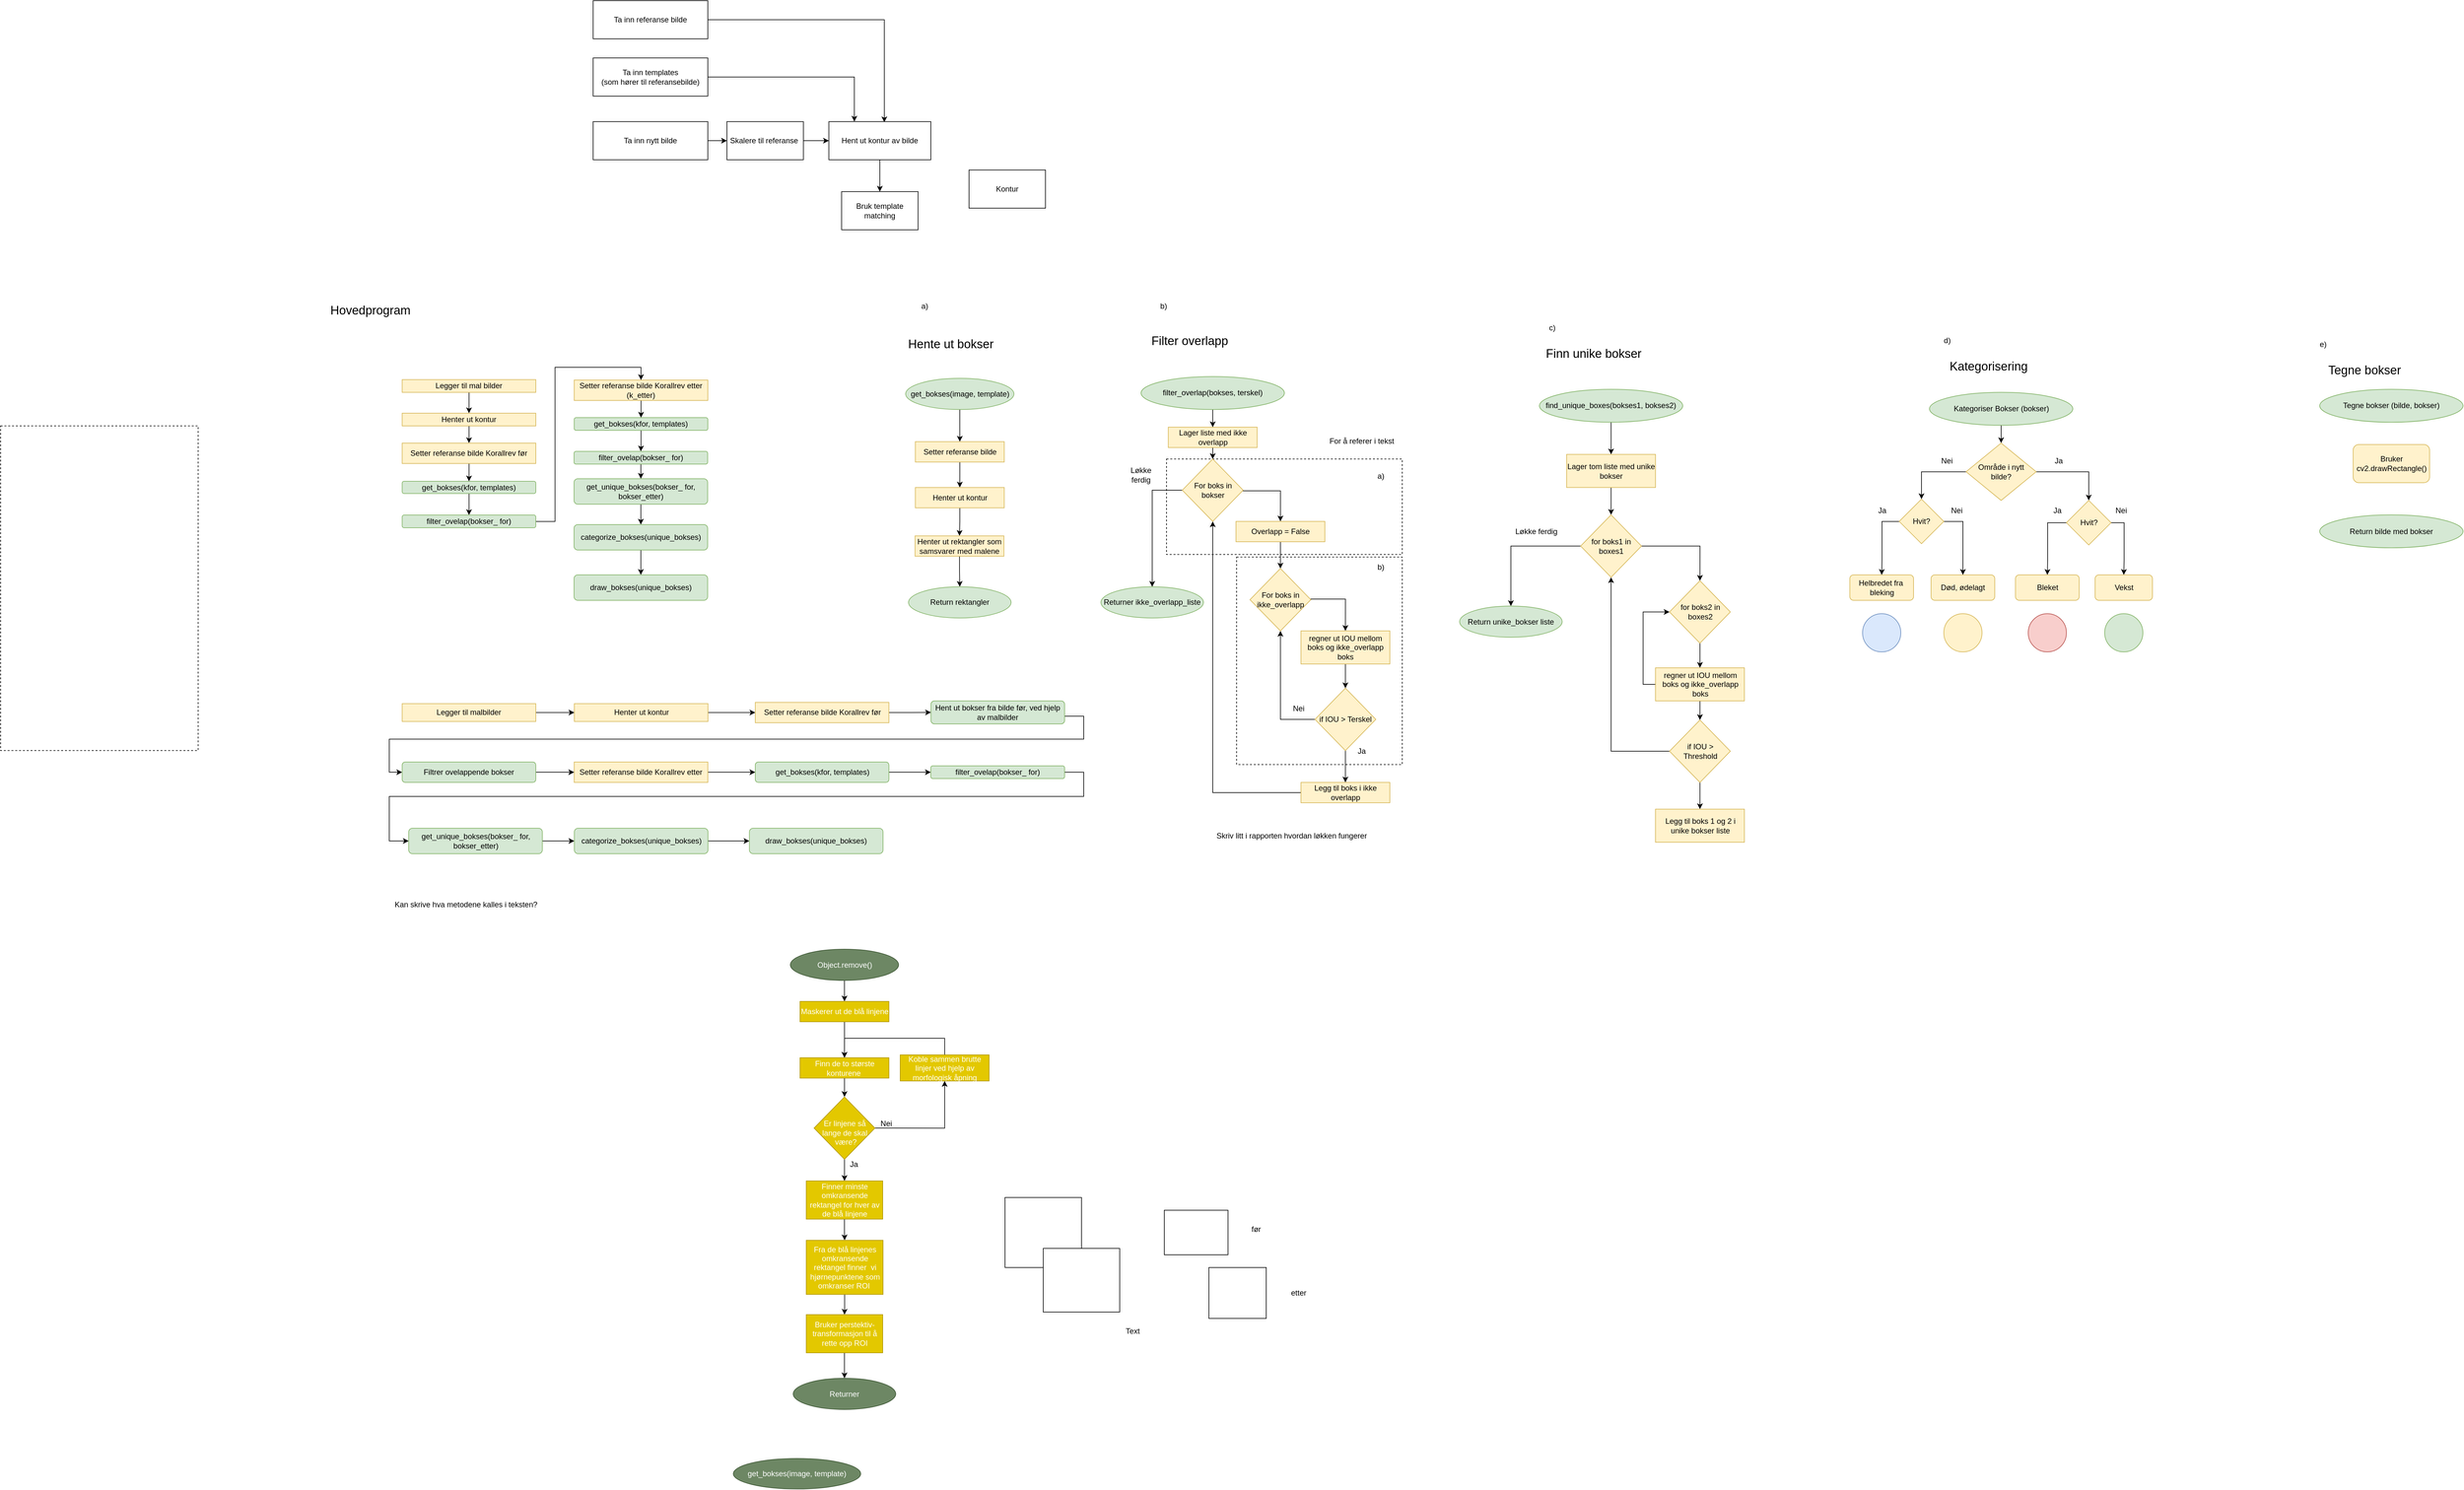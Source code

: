 <mxfile version="14.4.9" type="github">
  <diagram id="ZGgq6k-ltOVmovlfIZoH" name="Page-1">
    <mxGraphModel dx="2839" dy="635" grid="1" gridSize="10" guides="1" tooltips="1" connect="1" arrows="1" fold="1" page="1" pageScale="1" pageWidth="827" pageHeight="1169" math="0" shadow="0">
      <root>
        <mxCell id="0" />
        <mxCell id="1" parent="0" />
        <mxCell id="r_N18aDr957ke0yvaHsw-37" value="" style="rounded=0;whiteSpace=wrap;html=1;dashed=1;fillColor=none;" parent="1" vertex="1">
          <mxGeometry x="1040" y="934" width="260" height="326" as="geometry" />
        </mxCell>
        <mxCell id="r_N18aDr957ke0yvaHsw-36" value="" style="rounded=0;whiteSpace=wrap;html=1;dashed=1;fillColor=none;" parent="1" vertex="1">
          <mxGeometry x="930" y="780" width="370" height="150" as="geometry" />
        </mxCell>
        <mxCell id="p8cAAoTmblI4a2AUB24l-36" value="" style="rounded=0;whiteSpace=wrap;html=1;dashed=1;fillColor=none;editable=1;" parent="1" vertex="1">
          <mxGeometry x="-900" y="728" width="310" height="510" as="geometry" />
        </mxCell>
        <mxCell id="SkGkPnIFWxc_dyA8LWUv-10" value="" style="edgeStyle=orthogonalEdgeStyle;rounded=0;orthogonalLoop=1;jettySize=auto;html=1;" parent="1" source="SkGkPnIFWxc_dyA8LWUv-1" target="SkGkPnIFWxc_dyA8LWUv-9" edge="1">
          <mxGeometry relative="1" as="geometry" />
        </mxCell>
        <mxCell id="SkGkPnIFWxc_dyA8LWUv-1" value="Ta inn nytt bilde" style="rounded=0;whiteSpace=wrap;html=1;" parent="1" vertex="1">
          <mxGeometry x="30" y="250" width="180" height="60" as="geometry" />
        </mxCell>
        <mxCell id="SkGkPnIFWxc_dyA8LWUv-13" style="edgeStyle=orthogonalEdgeStyle;rounded=0;orthogonalLoop=1;jettySize=auto;html=1;entryX=0.544;entryY=0.017;entryDx=0;entryDy=0;entryPerimeter=0;" parent="1" source="SkGkPnIFWxc_dyA8LWUv-2" target="SkGkPnIFWxc_dyA8LWUv-4" edge="1">
          <mxGeometry relative="1" as="geometry" />
        </mxCell>
        <mxCell id="SkGkPnIFWxc_dyA8LWUv-2" value="Ta inn referanse bilde&lt;br&gt;" style="rounded=0;whiteSpace=wrap;html=1;" parent="1" vertex="1">
          <mxGeometry x="30" y="60" width="180" height="60" as="geometry" />
        </mxCell>
        <mxCell id="SkGkPnIFWxc_dyA8LWUv-12" style="edgeStyle=orthogonalEdgeStyle;rounded=0;orthogonalLoop=1;jettySize=auto;html=1;entryX=0.25;entryY=0;entryDx=0;entryDy=0;" parent="1" source="SkGkPnIFWxc_dyA8LWUv-3" target="SkGkPnIFWxc_dyA8LWUv-4" edge="1">
          <mxGeometry relative="1" as="geometry" />
        </mxCell>
        <mxCell id="SkGkPnIFWxc_dyA8LWUv-3" value="Ta inn templates &lt;br&gt;(som hører til referansebilde)" style="rounded=0;whiteSpace=wrap;html=1;" parent="1" vertex="1">
          <mxGeometry x="30" y="150" width="180" height="60" as="geometry" />
        </mxCell>
        <mxCell id="SkGkPnIFWxc_dyA8LWUv-16" style="edgeStyle=orthogonalEdgeStyle;rounded=0;orthogonalLoop=1;jettySize=auto;html=1;entryX=0.5;entryY=0;entryDx=0;entryDy=0;" parent="1" source="SkGkPnIFWxc_dyA8LWUv-4" target="SkGkPnIFWxc_dyA8LWUv-15" edge="1">
          <mxGeometry relative="1" as="geometry" />
        </mxCell>
        <mxCell id="SkGkPnIFWxc_dyA8LWUv-4" value="Hent ut kontur av bilde" style="whiteSpace=wrap;html=1;" parent="1" vertex="1">
          <mxGeometry x="400" y="250" width="160" height="60" as="geometry" />
        </mxCell>
        <mxCell id="SkGkPnIFWxc_dyA8LWUv-11" style="edgeStyle=orthogonalEdgeStyle;rounded=0;orthogonalLoop=1;jettySize=auto;html=1;entryX=0;entryY=0.5;entryDx=0;entryDy=0;" parent="1" source="SkGkPnIFWxc_dyA8LWUv-9" target="SkGkPnIFWxc_dyA8LWUv-4" edge="1">
          <mxGeometry relative="1" as="geometry" />
        </mxCell>
        <mxCell id="SkGkPnIFWxc_dyA8LWUv-9" value="Skalere til referanse&amp;nbsp;" style="whiteSpace=wrap;html=1;" parent="1" vertex="1">
          <mxGeometry x="240" y="250" width="120" height="60" as="geometry" />
        </mxCell>
        <mxCell id="SkGkPnIFWxc_dyA8LWUv-15" value="Bruk template matching" style="whiteSpace=wrap;html=1;" parent="1" vertex="1">
          <mxGeometry x="420" y="360" width="120" height="60" as="geometry" />
        </mxCell>
        <mxCell id="SkGkPnIFWxc_dyA8LWUv-17" value="Kontur" style="whiteSpace=wrap;html=1;" parent="1" vertex="1">
          <mxGeometry x="620" y="326" width="120" height="60" as="geometry" />
        </mxCell>
        <mxCell id="p8cAAoTmblI4a2AUB24l-1" style="edgeStyle=orthogonalEdgeStyle;rounded=0;orthogonalLoop=1;jettySize=auto;html=1;entryX=0.5;entryY=0;entryDx=0;entryDy=0;" parent="1" source="p8cAAoTmblI4a2AUB24l-2" target="p8cAAoTmblI4a2AUB24l-4" edge="1">
          <mxGeometry relative="1" as="geometry" />
        </mxCell>
        <mxCell id="p8cAAoTmblI4a2AUB24l-2" value="Object.remove()" style="ellipse;whiteSpace=wrap;html=1;fillColor=#6d8764;strokeColor=#3A5431;fontColor=#ffffff;" parent="1" vertex="1">
          <mxGeometry x="339.5" y="1550" width="170" height="49" as="geometry" />
        </mxCell>
        <mxCell id="p8cAAoTmblI4a2AUB24l-3" style="edgeStyle=orthogonalEdgeStyle;rounded=0;orthogonalLoop=1;jettySize=auto;html=1;entryX=0.5;entryY=0;entryDx=0;entryDy=0;" parent="1" source="p8cAAoTmblI4a2AUB24l-4" target="p8cAAoTmblI4a2AUB24l-9" edge="1">
          <mxGeometry relative="1" as="geometry" />
        </mxCell>
        <mxCell id="p8cAAoTmblI4a2AUB24l-4" value="Maskerer ut de blå linjene" style="rounded=0;whiteSpace=wrap;html=1;fillColor=#e3c800;strokeColor=#B09500;fontColor=#ffffff;" parent="1" vertex="1">
          <mxGeometry x="354.75" y="1632" width="139.5" height="32" as="geometry" />
        </mxCell>
        <mxCell id="p8cAAoTmblI4a2AUB24l-5" style="edgeStyle=orthogonalEdgeStyle;rounded=0;orthogonalLoop=1;jettySize=auto;html=1;exitX=1;exitY=0.5;exitDx=0;exitDy=0;" parent="1" source="p8cAAoTmblI4a2AUB24l-7" target="p8cAAoTmblI4a2AUB24l-11" edge="1">
          <mxGeometry relative="1" as="geometry" />
        </mxCell>
        <mxCell id="p8cAAoTmblI4a2AUB24l-6" value="" style="edgeStyle=orthogonalEdgeStyle;rounded=0;orthogonalLoop=1;jettySize=auto;html=1;" parent="1" source="p8cAAoTmblI4a2AUB24l-7" target="p8cAAoTmblI4a2AUB24l-15" edge="1">
          <mxGeometry relative="1" as="geometry" />
        </mxCell>
        <mxCell id="p8cAAoTmblI4a2AUB24l-7" value="&lt;br&gt;Er linjene så&lt;br&gt;lange de skal&lt;br&gt;&amp;nbsp;være?" style="rhombus;whiteSpace=wrap;html=1;rounded=0;fontColor=#ffffff;strokeColor=#B09500;fillColor=#e3c800;align=center;" parent="1" vertex="1">
          <mxGeometry x="376.75" y="1782.05" width="95.5" height="98" as="geometry" />
        </mxCell>
        <mxCell id="p8cAAoTmblI4a2AUB24l-8" style="edgeStyle=orthogonalEdgeStyle;rounded=0;orthogonalLoop=1;jettySize=auto;html=1;entryX=0.5;entryY=0;entryDx=0;entryDy=0;" parent="1" source="p8cAAoTmblI4a2AUB24l-9" target="p8cAAoTmblI4a2AUB24l-7" edge="1">
          <mxGeometry relative="1" as="geometry" />
        </mxCell>
        <mxCell id="p8cAAoTmblI4a2AUB24l-9" value="Finn de to største konturene&amp;nbsp;" style="rounded=0;whiteSpace=wrap;html=1;fillColor=#e3c800;strokeColor=#B09500;fontColor=#ffffff;" parent="1" vertex="1">
          <mxGeometry x="354.75" y="1720.5" width="139.5" height="32" as="geometry" />
        </mxCell>
        <mxCell id="p8cAAoTmblI4a2AUB24l-10" style="edgeStyle=orthogonalEdgeStyle;rounded=0;orthogonalLoop=1;jettySize=auto;html=1;entryX=0.5;entryY=0;entryDx=0;entryDy=0;" parent="1" source="p8cAAoTmblI4a2AUB24l-11" target="p8cAAoTmblI4a2AUB24l-9" edge="1">
          <mxGeometry relative="1" as="geometry">
            <mxPoint x="627.75" y="1658.632" as="targetPoint" />
            <Array as="points">
              <mxPoint x="582" y="1690" />
              <mxPoint x="425" y="1690" />
            </Array>
          </mxGeometry>
        </mxCell>
        <mxCell id="p8cAAoTmblI4a2AUB24l-11" value="Koble sammen brutte linjer ved hjelp av morfologisk åpning" style="rounded=0;whiteSpace=wrap;html=1;fillColor=#e3c800;strokeColor=#B09500;fontColor=#ffffff;" parent="1" vertex="1">
          <mxGeometry x="512" y="1716" width="139.5" height="41" as="geometry" />
        </mxCell>
        <mxCell id="p8cAAoTmblI4a2AUB24l-12" value="&amp;nbsp;Nei" style="text;html=1;align=center;verticalAlign=middle;resizable=0;points=[];autosize=1;" parent="1" vertex="1">
          <mxGeometry x="472.25" y="1815" width="31" height="18" as="geometry" />
        </mxCell>
        <mxCell id="p8cAAoTmblI4a2AUB24l-13" value="Ja" style="text;html=1;align=center;verticalAlign=middle;resizable=0;points=[];autosize=1;" parent="1" vertex="1">
          <mxGeometry x="427" y="1879.25" width="23" height="18" as="geometry" />
        </mxCell>
        <mxCell id="p8cAAoTmblI4a2AUB24l-14" value="" style="edgeStyle=orthogonalEdgeStyle;rounded=0;orthogonalLoop=1;jettySize=auto;html=1;" parent="1" source="p8cAAoTmblI4a2AUB24l-15" target="p8cAAoTmblI4a2AUB24l-17" edge="1">
          <mxGeometry relative="1" as="geometry" />
        </mxCell>
        <mxCell id="p8cAAoTmblI4a2AUB24l-15" value="Finner minste omkransende rektangel for hver av de blå linjene" style="whiteSpace=wrap;html=1;rounded=0;fontColor=#ffffff;strokeColor=#B09500;fillColor=#e3c800;" parent="1" vertex="1">
          <mxGeometry x="364.5" y="1914" width="120" height="60" as="geometry" />
        </mxCell>
        <mxCell id="p8cAAoTmblI4a2AUB24l-16" value="" style="edgeStyle=orthogonalEdgeStyle;rounded=0;orthogonalLoop=1;jettySize=auto;html=1;" parent="1" source="p8cAAoTmblI4a2AUB24l-17" target="p8cAAoTmblI4a2AUB24l-19" edge="1">
          <mxGeometry relative="1" as="geometry" />
        </mxCell>
        <mxCell id="p8cAAoTmblI4a2AUB24l-17" value="Fra de blå linjenes omkransende rektangel finner&amp;nbsp; vi hjørnepunktene som omkranser ROI&amp;nbsp;" style="whiteSpace=wrap;html=1;rounded=0;fontColor=#ffffff;strokeColor=#B09500;fillColor=#e3c800;" parent="1" vertex="1">
          <mxGeometry x="364.5" y="2007.25" width="120.5" height="85" as="geometry" />
        </mxCell>
        <mxCell id="p8cAAoTmblI4a2AUB24l-18" style="edgeStyle=orthogonalEdgeStyle;rounded=0;orthogonalLoop=1;jettySize=auto;html=1;entryX=0.5;entryY=0;entryDx=0;entryDy=0;" parent="1" source="p8cAAoTmblI4a2AUB24l-19" target="p8cAAoTmblI4a2AUB24l-20" edge="1">
          <mxGeometry relative="1" as="geometry" />
        </mxCell>
        <mxCell id="p8cAAoTmblI4a2AUB24l-19" value="Bruker perstektiv-&lt;br&gt;transformasjon til å rette opp ROI" style="whiteSpace=wrap;html=1;rounded=0;fontColor=#ffffff;strokeColor=#B09500;fillColor=#e3c800;" parent="1" vertex="1">
          <mxGeometry x="364.5" y="2124" width="120" height="60" as="geometry" />
        </mxCell>
        <mxCell id="p8cAAoTmblI4a2AUB24l-20" value="Returner" style="ellipse;whiteSpace=wrap;html=1;fillColor=#6d8764;strokeColor=#3A5431;fontColor=#ffffff;" parent="1" vertex="1">
          <mxGeometry x="344" y="2224" width="161" height="49" as="geometry" />
        </mxCell>
        <mxCell id="OI-lx5I4sna6sdSm4W62-5" style="edgeStyle=orthogonalEdgeStyle;rounded=0;orthogonalLoop=1;jettySize=auto;html=1;entryX=0.5;entryY=0;entryDx=0;entryDy=0;" parent="1" source="p8cAAoTmblI4a2AUB24l-21" target="p8cAAoTmblI4a2AUB24l-31" edge="1">
          <mxGeometry relative="1" as="geometry" />
        </mxCell>
        <mxCell id="p8cAAoTmblI4a2AUB24l-21" value="Henter ut kontur" style="rounded=0;whiteSpace=wrap;html=1;fillColor=#fff2cc;strokeColor=#d6b656;" parent="1" vertex="1">
          <mxGeometry x="-269.75" y="708.05" width="209.75" height="20" as="geometry" />
        </mxCell>
        <mxCell id="OI-lx5I4sna6sdSm4W62-4" style="edgeStyle=orthogonalEdgeStyle;rounded=0;orthogonalLoop=1;jettySize=auto;html=1;entryX=0.5;entryY=0;entryDx=0;entryDy=0;" parent="1" source="p8cAAoTmblI4a2AUB24l-22" target="p8cAAoTmblI4a2AUB24l-21" edge="1">
          <mxGeometry relative="1" as="geometry" />
        </mxCell>
        <mxCell id="p8cAAoTmblI4a2AUB24l-22" value="Legger til mal bilder" style="rounded=0;whiteSpace=wrap;html=1;fillColor=#fff2cc;strokeColor=#d6b656;" parent="1" vertex="1">
          <mxGeometry x="-269.75" y="655.3" width="209.75" height="20" as="geometry" />
        </mxCell>
        <mxCell id="JTtAVbaNmjAXtIpmLMjt-3" style="edgeStyle=orthogonalEdgeStyle;rounded=0;orthogonalLoop=1;jettySize=auto;html=1;entryX=0.5;entryY=0;entryDx=0;entryDy=0;" parent="1" source="p8cAAoTmblI4a2AUB24l-23" target="p8cAAoTmblI4a2AUB24l-24" edge="1">
          <mxGeometry relative="1" as="geometry" />
        </mxCell>
        <mxCell id="p8cAAoTmblI4a2AUB24l-23" value="Setter referanse bilde" style="rounded=0;whiteSpace=wrap;html=1;fillColor=#fff2cc;strokeColor=#d6b656;" parent="1" vertex="1">
          <mxGeometry x="535.75" y="752.75" width="139.5" height="32" as="geometry" />
        </mxCell>
        <mxCell id="JTtAVbaNmjAXtIpmLMjt-4" style="edgeStyle=orthogonalEdgeStyle;rounded=0;orthogonalLoop=1;jettySize=auto;html=1;entryX=0.5;entryY=0;entryDx=0;entryDy=0;" parent="1" source="p8cAAoTmblI4a2AUB24l-24" target="p8cAAoTmblI4a2AUB24l-25" edge="1">
          <mxGeometry relative="1" as="geometry" />
        </mxCell>
        <mxCell id="p8cAAoTmblI4a2AUB24l-24" value="Henter ut kontur" style="rounded=0;whiteSpace=wrap;html=1;fillColor=#fff2cc;strokeColor=#d6b656;" parent="1" vertex="1">
          <mxGeometry x="535.75" y="824.75" width="139.5" height="32" as="geometry" />
        </mxCell>
        <mxCell id="JTtAVbaNmjAXtIpmLMjt-5" style="edgeStyle=orthogonalEdgeStyle;rounded=0;orthogonalLoop=1;jettySize=auto;html=1;entryX=0.5;entryY=0;entryDx=0;entryDy=0;" parent="1" source="p8cAAoTmblI4a2AUB24l-25" target="p8cAAoTmblI4a2AUB24l-26" edge="1">
          <mxGeometry relative="1" as="geometry" />
        </mxCell>
        <mxCell id="p8cAAoTmblI4a2AUB24l-25" value="Henter ut rektangler som samsvarer med malene" style="rounded=0;whiteSpace=wrap;html=1;fillColor=#fff2cc;strokeColor=#d6b656;" parent="1" vertex="1">
          <mxGeometry x="535.25" y="900.75" width="139.5" height="32" as="geometry" />
        </mxCell>
        <mxCell id="p8cAAoTmblI4a2AUB24l-26" value="Return rektangler" style="ellipse;whiteSpace=wrap;html=1;fillColor=#d5e8d4;strokeColor=#82b366;" parent="1" vertex="1">
          <mxGeometry x="525" y="980.75" width="161" height="49" as="geometry" />
        </mxCell>
        <mxCell id="JTtAVbaNmjAXtIpmLMjt-1" value="" style="edgeStyle=orthogonalEdgeStyle;rounded=0;orthogonalLoop=1;jettySize=auto;html=1;" parent="1" source="p8cAAoTmblI4a2AUB24l-27" target="p8cAAoTmblI4a2AUB24l-23" edge="1">
          <mxGeometry relative="1" as="geometry" />
        </mxCell>
        <mxCell id="p8cAAoTmblI4a2AUB24l-27" value="get_bokses(image, template)" style="ellipse;whiteSpace=wrap;html=1;fillColor=#d5e8d4;strokeColor=#82b366;" parent="1" vertex="1">
          <mxGeometry x="520.5" y="653.25" width="170" height="49" as="geometry" />
        </mxCell>
        <mxCell id="p8cAAoTmblI4a2AUB24l-28" value="get_bokses(image, template)" style="ellipse;whiteSpace=wrap;html=1;fillColor=#6d8764;strokeColor=#3A5431;fontColor=#ffffff;" parent="1" vertex="1">
          <mxGeometry x="250" y="2350" width="200" height="47.88" as="geometry" />
        </mxCell>
        <mxCell id="OI-lx5I4sna6sdSm4W62-7" style="edgeStyle=orthogonalEdgeStyle;rounded=0;orthogonalLoop=1;jettySize=auto;html=1;entryX=0.5;entryY=0;entryDx=0;entryDy=0;" parent="1" source="p8cAAoTmblI4a2AUB24l-30" target="r_N18aDr957ke0yvaHsw-3" edge="1">
          <mxGeometry relative="1" as="geometry" />
        </mxCell>
        <mxCell id="p8cAAoTmblI4a2AUB24l-30" value="get_bokses(kfor, templates)" style="rounded=1;whiteSpace=wrap;html=1;fillColor=#d5e8d4;strokeColor=#82b366;" parent="1" vertex="1">
          <mxGeometry x="-269.75" y="815.05" width="209.75" height="19.25" as="geometry" />
        </mxCell>
        <mxCell id="OI-lx5I4sna6sdSm4W62-6" style="edgeStyle=orthogonalEdgeStyle;rounded=0;orthogonalLoop=1;jettySize=auto;html=1;entryX=0.5;entryY=0;entryDx=0;entryDy=0;" parent="1" source="p8cAAoTmblI4a2AUB24l-31" target="p8cAAoTmblI4a2AUB24l-30" edge="1">
          <mxGeometry relative="1" as="geometry" />
        </mxCell>
        <mxCell id="p8cAAoTmblI4a2AUB24l-31" value="Setter referanse bilde Korallrev før" style="rounded=0;whiteSpace=wrap;html=1;fillColor=#fff2cc;strokeColor=#d6b656;" parent="1" vertex="1">
          <mxGeometry x="-269.75" y="755.05" width="209.75" height="32" as="geometry" />
        </mxCell>
        <mxCell id="OI-lx5I4sna6sdSm4W62-9" style="edgeStyle=orthogonalEdgeStyle;rounded=0;orthogonalLoop=1;jettySize=auto;html=1;entryX=0.5;entryY=0;entryDx=0;entryDy=0;" parent="1" source="p8cAAoTmblI4a2AUB24l-32" target="p8cAAoTmblI4a2AUB24l-33" edge="1">
          <mxGeometry relative="1" as="geometry" />
        </mxCell>
        <mxCell id="p8cAAoTmblI4a2AUB24l-32" value="Setter referanse bilde Korallrev etter (k_etter)" style="rounded=0;whiteSpace=wrap;html=1;fillColor=#fff2cc;strokeColor=#d6b656;" parent="1" vertex="1">
          <mxGeometry x="0.25" y="656" width="209.75" height="32" as="geometry" />
        </mxCell>
        <mxCell id="OI-lx5I4sna6sdSm4W62-10" style="edgeStyle=orthogonalEdgeStyle;rounded=0;orthogonalLoop=1;jettySize=auto;html=1;entryX=0.5;entryY=0;entryDx=0;entryDy=0;" parent="1" source="p8cAAoTmblI4a2AUB24l-33" target="r_N18aDr957ke0yvaHsw-4" edge="1">
          <mxGeometry relative="1" as="geometry" />
        </mxCell>
        <mxCell id="p8cAAoTmblI4a2AUB24l-33" value="get_bokses(kfor, templates)" style="rounded=1;whiteSpace=wrap;html=1;fillColor=#d5e8d4;strokeColor=#82b366;" parent="1" vertex="1">
          <mxGeometry x="0.25" y="715" width="209.75" height="20" as="geometry" />
        </mxCell>
        <mxCell id="p8cAAoTmblI4a2AUB24l-35" value="&lt;font style=&quot;font-size: 19px&quot;&gt;Hovedprogram&lt;/font&gt;" style="text;html=1;align=center;verticalAlign=middle;resizable=0;points=[];autosize=1;" parent="1" vertex="1">
          <mxGeometry x="-390" y="536.5" width="140" height="20" as="geometry" />
        </mxCell>
        <mxCell id="p8cAAoTmblI4a2AUB24l-37" value="&lt;font style=&quot;font-size: 19px&quot;&gt;Hente ut bokser&lt;/font&gt;" style="text;html=1;align=center;verticalAlign=middle;resizable=0;points=[];autosize=1;" parent="1" vertex="1">
          <mxGeometry x="515.5" y="590" width="150" height="20" as="geometry" />
        </mxCell>
        <mxCell id="p8cAAoTmblI4a2AUB24l-59" style="edgeStyle=orthogonalEdgeStyle;rounded=0;orthogonalLoop=1;jettySize=auto;html=1;exitX=0.5;exitY=1;exitDx=0;exitDy=0;entryX=0.5;entryY=0;entryDx=0;entryDy=0;" parent="1" source="p8cAAoTmblI4a2AUB24l-38" target="p8cAAoTmblI4a2AUB24l-44" edge="1">
          <mxGeometry relative="1" as="geometry" />
        </mxCell>
        <mxCell id="p8cAAoTmblI4a2AUB24l-38" value="Lager liste med ikke overlapp" style="rounded=0;whiteSpace=wrap;html=1;fillColor=#fff2cc;strokeColor=#d6b656;" parent="1" vertex="1">
          <mxGeometry x="932.75" y="730" width="139.5" height="32" as="geometry" />
        </mxCell>
        <mxCell id="p8cAAoTmblI4a2AUB24l-50" style="edgeStyle=orthogonalEdgeStyle;rounded=0;orthogonalLoop=1;jettySize=auto;html=1;entryX=0.5;entryY=0;entryDx=0;entryDy=0;" parent="1" source="p8cAAoTmblI4a2AUB24l-39" target="p8cAAoTmblI4a2AUB24l-45" edge="1">
          <mxGeometry relative="1" as="geometry">
            <mxPoint x="1109" y="980" as="targetPoint" />
          </mxGeometry>
        </mxCell>
        <mxCell id="p8cAAoTmblI4a2AUB24l-39" value="Overlapp = False" style="rounded=0;whiteSpace=wrap;html=1;fillColor=#fff2cc;strokeColor=#d6b656;" parent="1" vertex="1">
          <mxGeometry x="1039" y="878" width="139.5" height="32" as="geometry" />
        </mxCell>
        <mxCell id="p8cAAoTmblI4a2AUB24l-62" style="edgeStyle=orthogonalEdgeStyle;rounded=0;orthogonalLoop=1;jettySize=auto;html=1;entryX=0.5;entryY=1;entryDx=0;entryDy=0;" parent="1" source="p8cAAoTmblI4a2AUB24l-40" target="p8cAAoTmblI4a2AUB24l-44" edge="1">
          <mxGeometry relative="1" as="geometry">
            <mxPoint x="1003" y="1187.75" as="targetPoint" />
          </mxGeometry>
        </mxCell>
        <mxCell id="p8cAAoTmblI4a2AUB24l-40" value="Legg til boks i ikke overlapp" style="rounded=0;whiteSpace=wrap;html=1;fillColor=#fff2cc;strokeColor=#d6b656;" parent="1" vertex="1">
          <mxGeometry x="1141" y="1288" width="139.5" height="32" as="geometry" />
        </mxCell>
        <mxCell id="p8cAAoTmblI4a2AUB24l-41" value="Returner ikke_overlapp_liste" style="ellipse;whiteSpace=wrap;html=1;fillColor=#d5e8d4;strokeColor=#82b366;" parent="1" vertex="1">
          <mxGeometry x="827" y="980.75" width="161" height="49" as="geometry" />
        </mxCell>
        <mxCell id="p8cAAoTmblI4a2AUB24l-58" style="edgeStyle=orthogonalEdgeStyle;rounded=0;orthogonalLoop=1;jettySize=auto;html=1;exitX=0.5;exitY=1;exitDx=0;exitDy=0;entryX=0.5;entryY=0;entryDx=0;entryDy=0;" parent="1" source="p8cAAoTmblI4a2AUB24l-42" target="p8cAAoTmblI4a2AUB24l-38" edge="1">
          <mxGeometry relative="1" as="geometry" />
        </mxCell>
        <mxCell id="p8cAAoTmblI4a2AUB24l-42" value="filter_overlap(bokses, terskel)" style="ellipse;whiteSpace=wrap;html=1;fillColor=#d5e8d4;strokeColor=#82b366;" parent="1" vertex="1">
          <mxGeometry x="890" y="650.5" width="225" height="51.75" as="geometry" />
        </mxCell>
        <mxCell id="p8cAAoTmblI4a2AUB24l-43" value="&lt;font style=&quot;font-size: 19px&quot;&gt;Filter overlapp&lt;/font&gt;" style="text;html=1;align=center;verticalAlign=middle;resizable=0;points=[];autosize=1;" parent="1" vertex="1">
          <mxGeometry x="896" y="585" width="140" height="20" as="geometry" />
        </mxCell>
        <mxCell id="p8cAAoTmblI4a2AUB24l-49" style="edgeStyle=orthogonalEdgeStyle;rounded=0;orthogonalLoop=1;jettySize=auto;html=1;entryX=0.5;entryY=0;entryDx=0;entryDy=0;" parent="1" source="p8cAAoTmblI4a2AUB24l-44" target="p8cAAoTmblI4a2AUB24l-39" edge="1">
          <mxGeometry relative="1" as="geometry">
            <Array as="points">
              <mxPoint x="1003" y="830" />
              <mxPoint x="1109" y="830" />
            </Array>
          </mxGeometry>
        </mxCell>
        <mxCell id="p8cAAoTmblI4a2AUB24l-60" style="edgeStyle=orthogonalEdgeStyle;rounded=0;orthogonalLoop=1;jettySize=auto;html=1;entryX=0.5;entryY=0;entryDx=0;entryDy=0;" parent="1" source="p8cAAoTmblI4a2AUB24l-44" target="p8cAAoTmblI4a2AUB24l-41" edge="1">
          <mxGeometry relative="1" as="geometry">
            <Array as="points">
              <mxPoint x="908" y="829" />
            </Array>
          </mxGeometry>
        </mxCell>
        <mxCell id="p8cAAoTmblI4a2AUB24l-44" value="For boks in bokser" style="rhombus;whiteSpace=wrap;html=1;rounded=0;strokeColor=#d6b656;fillColor=#fff2cc;align=center;" parent="1" vertex="1">
          <mxGeometry x="954.75" y="780" width="95.5" height="98" as="geometry" />
        </mxCell>
        <mxCell id="p8cAAoTmblI4a2AUB24l-51" style="edgeStyle=orthogonalEdgeStyle;rounded=0;orthogonalLoop=1;jettySize=auto;html=1;entryX=0.5;entryY=0;entryDx=0;entryDy=0;exitX=1;exitY=0.5;exitDx=0;exitDy=0;" parent="1" source="p8cAAoTmblI4a2AUB24l-45" target="p8cAAoTmblI4a2AUB24l-47" edge="1">
          <mxGeometry relative="1" as="geometry">
            <Array as="points">
              <mxPoint x="1157" y="1000" />
              <mxPoint x="1211" y="1000" />
            </Array>
          </mxGeometry>
        </mxCell>
        <mxCell id="p8cAAoTmblI4a2AUB24l-45" value="For boks in ikke_overlapp" style="rhombus;whiteSpace=wrap;html=1;rounded=0;strokeColor=#d6b656;fillColor=#fff2cc;align=center;" parent="1" vertex="1">
          <mxGeometry x="1061" y="952" width="95.5" height="98" as="geometry" />
        </mxCell>
        <mxCell id="p8cAAoTmblI4a2AUB24l-53" value="" style="edgeStyle=orthogonalEdgeStyle;rounded=0;orthogonalLoop=1;jettySize=auto;html=1;" parent="1" source="p8cAAoTmblI4a2AUB24l-46" target="p8cAAoTmblI4a2AUB24l-40" edge="1">
          <mxGeometry relative="1" as="geometry" />
        </mxCell>
        <mxCell id="p8cAAoTmblI4a2AUB24l-64" style="edgeStyle=orthogonalEdgeStyle;rounded=0;orthogonalLoop=1;jettySize=auto;html=1;entryX=0.5;entryY=1;entryDx=0;entryDy=0;" parent="1" source="p8cAAoTmblI4a2AUB24l-46" target="p8cAAoTmblI4a2AUB24l-45" edge="1">
          <mxGeometry relative="1" as="geometry" />
        </mxCell>
        <mxCell id="p8cAAoTmblI4a2AUB24l-46" value="if IOU &amp;gt; Terskel" style="rhombus;whiteSpace=wrap;html=1;rounded=0;strokeColor=#d6b656;fillColor=#fff2cc;align=center;" parent="1" vertex="1">
          <mxGeometry x="1163" y="1140" width="95.5" height="98" as="geometry" />
        </mxCell>
        <mxCell id="p8cAAoTmblI4a2AUB24l-56" style="edgeStyle=orthogonalEdgeStyle;rounded=0;orthogonalLoop=1;jettySize=auto;html=1;exitX=0.5;exitY=1;exitDx=0;exitDy=0;entryX=0.5;entryY=0;entryDx=0;entryDy=0;" parent="1" source="p8cAAoTmblI4a2AUB24l-47" target="p8cAAoTmblI4a2AUB24l-46" edge="1">
          <mxGeometry relative="1" as="geometry" />
        </mxCell>
        <mxCell id="p8cAAoTmblI4a2AUB24l-47" value="regner ut IOU mellom boks og ikke_overlapp boks" style="rounded=0;whiteSpace=wrap;html=1;fillColor=#fff2cc;strokeColor=#d6b656;" parent="1" vertex="1">
          <mxGeometry x="1141" y="1050" width="139.5" height="52" as="geometry" />
        </mxCell>
        <mxCell id="p8cAAoTmblI4a2AUB24l-61" value="Løkke ferdig" style="text;html=1;strokeColor=none;fillColor=none;align=center;verticalAlign=middle;whiteSpace=wrap;rounded=0;dashed=1;" parent="1" vertex="1">
          <mxGeometry x="870" y="795" width="40" height="20" as="geometry" />
        </mxCell>
        <mxCell id="p8cAAoTmblI4a2AUB24l-65" value="Ja" style="text;html=1;align=center;verticalAlign=middle;resizable=0;points=[];autosize=1;" parent="1" vertex="1">
          <mxGeometry x="1220.5" y="1229" width="30" height="20" as="geometry" />
        </mxCell>
        <mxCell id="p8cAAoTmblI4a2AUB24l-66" value="Nei" style="text;html=1;align=center;verticalAlign=middle;resizable=0;points=[];autosize=1;" parent="1" vertex="1">
          <mxGeometry x="1121.5" y="1161.75" width="30" height="20" as="geometry" />
        </mxCell>
        <mxCell id="p8cAAoTmblI4a2AUB24l-67" value="Skriv litt i rapporten hvordan løkken fungerer" style="text;html=1;align=center;verticalAlign=middle;resizable=0;points=[];autosize=1;" parent="1" vertex="1">
          <mxGeometry x="1000.5" y="1362" width="250" height="20" as="geometry" />
        </mxCell>
        <mxCell id="r_N18aDr957ke0yvaHsw-1" value="a)" style="text;html=1;align=center;verticalAlign=middle;resizable=0;points=[];autosize=1;" parent="1" vertex="1">
          <mxGeometry x="1250.5" y="797.25" width="30" height="20" as="geometry" />
        </mxCell>
        <mxCell id="r_N18aDr957ke0yvaHsw-2" value="For å referer i tekst" style="text;html=1;align=center;verticalAlign=middle;resizable=0;points=[];autosize=1;" parent="1" vertex="1">
          <mxGeometry x="1175.5" y="742" width="120" height="20" as="geometry" />
        </mxCell>
        <mxCell id="jZJCopuJqyTrzO6uzVs6-1" style="edgeStyle=orthogonalEdgeStyle;rounded=0;orthogonalLoop=1;jettySize=auto;html=1;entryX=0.5;entryY=0;entryDx=0;entryDy=0;" parent="1" source="r_N18aDr957ke0yvaHsw-3" target="p8cAAoTmblI4a2AUB24l-32" edge="1">
          <mxGeometry relative="1" as="geometry" />
        </mxCell>
        <mxCell id="r_N18aDr957ke0yvaHsw-3" value="filter_ovelap(bokser_ for)" style="rounded=1;whiteSpace=wrap;html=1;fillColor=#d5e8d4;strokeColor=#82b366;" parent="1" vertex="1">
          <mxGeometry x="-269.75" y="868.05" width="209.75" height="20" as="geometry" />
        </mxCell>
        <mxCell id="OI-lx5I4sna6sdSm4W62-11" style="edgeStyle=orthogonalEdgeStyle;rounded=0;orthogonalLoop=1;jettySize=auto;html=1;entryX=0.5;entryY=0;entryDx=0;entryDy=0;" parent="1" source="r_N18aDr957ke0yvaHsw-4" target="r_N18aDr957ke0yvaHsw-5" edge="1">
          <mxGeometry relative="1" as="geometry" />
        </mxCell>
        <mxCell id="r_N18aDr957ke0yvaHsw-4" value="filter_ovelap(bokser_ for)" style="rounded=1;whiteSpace=wrap;html=1;fillColor=#d5e8d4;strokeColor=#82b366;" parent="1" vertex="1">
          <mxGeometry y="768" width="209.75" height="20" as="geometry" />
        </mxCell>
        <mxCell id="OI-lx5I4sna6sdSm4W62-13" style="edgeStyle=orthogonalEdgeStyle;rounded=0;orthogonalLoop=1;jettySize=auto;html=1;entryX=0.5;entryY=0;entryDx=0;entryDy=0;" parent="1" source="r_N18aDr957ke0yvaHsw-5" target="OI-lx5I4sna6sdSm4W62-12" edge="1">
          <mxGeometry relative="1" as="geometry" />
        </mxCell>
        <mxCell id="r_N18aDr957ke0yvaHsw-5" value="get_unique_bokses(bokser_ for, bokser_etter)" style="rounded=1;whiteSpace=wrap;html=1;fillColor=#d5e8d4;strokeColor=#82b366;" parent="1" vertex="1">
          <mxGeometry y="811" width="209.75" height="40" as="geometry" />
        </mxCell>
        <mxCell id="r_N18aDr957ke0yvaHsw-31" value="" style="edgeStyle=orthogonalEdgeStyle;rounded=0;orthogonalLoop=1;jettySize=auto;html=1;" parent="1" source="r_N18aDr957ke0yvaHsw-6" target="r_N18aDr957ke0yvaHsw-12" edge="1">
          <mxGeometry relative="1" as="geometry" />
        </mxCell>
        <mxCell id="r_N18aDr957ke0yvaHsw-6" value="find_unique_boxes(bokses1, bokses2)" style="ellipse;whiteSpace=wrap;html=1;fillColor=#d5e8d4;strokeColor=#82b366;" parent="1" vertex="1">
          <mxGeometry x="1515.25" y="670.5" width="225" height="51.75" as="geometry" />
        </mxCell>
        <mxCell id="r_N18aDr957ke0yvaHsw-25" value="" style="edgeStyle=orthogonalEdgeStyle;rounded=0;orthogonalLoop=1;jettySize=auto;html=1;" parent="1" source="r_N18aDr957ke0yvaHsw-7" target="r_N18aDr957ke0yvaHsw-11" edge="1">
          <mxGeometry relative="1" as="geometry" />
        </mxCell>
        <mxCell id="r_N18aDr957ke0yvaHsw-26" style="edgeStyle=orthogonalEdgeStyle;rounded=0;orthogonalLoop=1;jettySize=auto;html=1;entryX=0.5;entryY=1;entryDx=0;entryDy=0;" parent="1" source="r_N18aDr957ke0yvaHsw-7" target="r_N18aDr957ke0yvaHsw-16" edge="1">
          <mxGeometry relative="1" as="geometry">
            <mxPoint x="1520.0" y="990" as="targetPoint" />
          </mxGeometry>
        </mxCell>
        <mxCell id="r_N18aDr957ke0yvaHsw-7" value="if IOU &amp;gt; Threshold" style="rhombus;whiteSpace=wrap;html=1;rounded=0;strokeColor=#d6b656;fillColor=#fff2cc;align=center;" parent="1" vertex="1">
          <mxGeometry x="1719.5" y="1190" width="95.5" height="98" as="geometry" />
        </mxCell>
        <mxCell id="r_N18aDr957ke0yvaHsw-29" value="" style="edgeStyle=orthogonalEdgeStyle;rounded=0;orthogonalLoop=1;jettySize=auto;html=1;" parent="1" source="r_N18aDr957ke0yvaHsw-8" target="r_N18aDr957ke0yvaHsw-7" edge="1">
          <mxGeometry relative="1" as="geometry" />
        </mxCell>
        <mxCell id="r_N18aDr957ke0yvaHsw-30" style="edgeStyle=orthogonalEdgeStyle;rounded=0;orthogonalLoop=1;jettySize=auto;html=1;entryX=0;entryY=0.5;entryDx=0;entryDy=0;" parent="1" source="r_N18aDr957ke0yvaHsw-8" target="r_N18aDr957ke0yvaHsw-15" edge="1">
          <mxGeometry relative="1" as="geometry">
            <Array as="points">
              <mxPoint x="1678" y="1134" />
              <mxPoint x="1678" y="1020" />
            </Array>
          </mxGeometry>
        </mxCell>
        <mxCell id="r_N18aDr957ke0yvaHsw-8" value="regner ut IOU mellom boks og ikke_overlapp boks" style="rounded=0;whiteSpace=wrap;html=1;fillColor=#fff2cc;strokeColor=#d6b656;" parent="1" vertex="1">
          <mxGeometry x="1697.5" y="1108" width="139.5" height="52" as="geometry" />
        </mxCell>
        <mxCell id="r_N18aDr957ke0yvaHsw-11" value="Legg til boks 1 og 2 i unike bokser liste" style="rounded=0;whiteSpace=wrap;html=1;fillColor=#fff2cc;strokeColor=#d6b656;" parent="1" vertex="1">
          <mxGeometry x="1697.5" y="1330" width="139.5" height="52" as="geometry" />
        </mxCell>
        <mxCell id="r_N18aDr957ke0yvaHsw-32" value="" style="edgeStyle=orthogonalEdgeStyle;rounded=0;orthogonalLoop=1;jettySize=auto;html=1;" parent="1" source="r_N18aDr957ke0yvaHsw-12" target="r_N18aDr957ke0yvaHsw-16" edge="1">
          <mxGeometry relative="1" as="geometry" />
        </mxCell>
        <mxCell id="r_N18aDr957ke0yvaHsw-12" value="Lager tom liste med unike bokser" style="rounded=0;whiteSpace=wrap;html=1;fillColor=#fff2cc;strokeColor=#d6b656;" parent="1" vertex="1">
          <mxGeometry x="1558" y="772.75" width="139.5" height="52" as="geometry" />
        </mxCell>
        <mxCell id="r_N18aDr957ke0yvaHsw-28" value="" style="edgeStyle=orthogonalEdgeStyle;rounded=0;orthogonalLoop=1;jettySize=auto;html=1;" parent="1" source="r_N18aDr957ke0yvaHsw-15" target="r_N18aDr957ke0yvaHsw-8" edge="1">
          <mxGeometry relative="1" as="geometry" />
        </mxCell>
        <mxCell id="r_N18aDr957ke0yvaHsw-15" value="for boks2 in boxes2" style="rhombus;whiteSpace=wrap;html=1;rounded=0;strokeColor=#d6b656;fillColor=#fff2cc;align=center;" parent="1" vertex="1">
          <mxGeometry x="1719.5" y="971.25" width="95.5" height="98" as="geometry" />
        </mxCell>
        <mxCell id="r_N18aDr957ke0yvaHsw-27" style="edgeStyle=orthogonalEdgeStyle;rounded=0;orthogonalLoop=1;jettySize=auto;html=1;entryX=0.5;entryY=0;entryDx=0;entryDy=0;" parent="1" source="r_N18aDr957ke0yvaHsw-16" target="r_N18aDr957ke0yvaHsw-15" edge="1">
          <mxGeometry relative="1" as="geometry" />
        </mxCell>
        <mxCell id="r_N18aDr957ke0yvaHsw-33" style="edgeStyle=orthogonalEdgeStyle;rounded=0;orthogonalLoop=1;jettySize=auto;html=1;entryX=0.5;entryY=0;entryDx=0;entryDy=0;" parent="1" source="r_N18aDr957ke0yvaHsw-16" target="r_N18aDr957ke0yvaHsw-34" edge="1">
          <mxGeometry relative="1" as="geometry">
            <mxPoint x="1460.0" y="1000" as="targetPoint" />
          </mxGeometry>
        </mxCell>
        <mxCell id="r_N18aDr957ke0yvaHsw-16" value="for boks1 in boxes1" style="rhombus;whiteSpace=wrap;html=1;rounded=0;strokeColor=#d6b656;fillColor=#fff2cc;align=center;" parent="1" vertex="1">
          <mxGeometry x="1580" y="867.75" width="95.5" height="98" as="geometry" />
        </mxCell>
        <mxCell id="r_N18aDr957ke0yvaHsw-18" value="Text" style="text;html=1;strokeColor=none;fillColor=none;align=center;verticalAlign=middle;whiteSpace=wrap;rounded=0;" parent="1" vertex="1">
          <mxGeometry x="856.5" y="2140" width="40" height="20" as="geometry" />
        </mxCell>
        <mxCell id="r_N18aDr957ke0yvaHsw-19" value="" style="rounded=0;whiteSpace=wrap;html=1;" parent="1" vertex="1">
          <mxGeometry x="676.5" y="1940" width="120" height="110" as="geometry" />
        </mxCell>
        <mxCell id="r_N18aDr957ke0yvaHsw-20" value="" style="rounded=0;whiteSpace=wrap;html=1;" parent="1" vertex="1">
          <mxGeometry x="736.5" y="2020" width="120" height="100" as="geometry" />
        </mxCell>
        <mxCell id="r_N18aDr957ke0yvaHsw-21" value="" style="rounded=0;whiteSpace=wrap;html=1;" parent="1" vertex="1">
          <mxGeometry x="926.5" y="1960" width="100" height="70" as="geometry" />
        </mxCell>
        <mxCell id="r_N18aDr957ke0yvaHsw-22" value="" style="rounded=0;whiteSpace=wrap;html=1;" parent="1" vertex="1">
          <mxGeometry x="996.5" y="2050" width="90" height="80" as="geometry" />
        </mxCell>
        <mxCell id="r_N18aDr957ke0yvaHsw-23" value="før&amp;nbsp;" style="text;html=1;align=center;verticalAlign=middle;resizable=0;points=[];autosize=1;" parent="1" vertex="1">
          <mxGeometry x="1056.5" y="1980" width="30" height="20" as="geometry" />
        </mxCell>
        <mxCell id="r_N18aDr957ke0yvaHsw-24" value="etter" style="text;html=1;align=center;verticalAlign=middle;resizable=0;points=[];autosize=1;" parent="1" vertex="1">
          <mxGeometry x="1116.5" y="2080" width="40" height="20" as="geometry" />
        </mxCell>
        <mxCell id="r_N18aDr957ke0yvaHsw-34" value="Return unike_bokser liste" style="ellipse;whiteSpace=wrap;html=1;fillColor=#d5e8d4;strokeColor=#82b366;" parent="1" vertex="1">
          <mxGeometry x="1390" y="1011" width="161" height="49" as="geometry" />
        </mxCell>
        <mxCell id="r_N18aDr957ke0yvaHsw-35" value="Løkke ferdig" style="text;html=1;align=center;verticalAlign=middle;resizable=0;points=[];autosize=1;" parent="1" vertex="1">
          <mxGeometry x="1470" y="884" width="80" height="20" as="geometry" />
        </mxCell>
        <mxCell id="r_N18aDr957ke0yvaHsw-38" value="b)" style="text;html=1;align=center;verticalAlign=middle;resizable=0;points=[];autosize=1;" parent="1" vertex="1">
          <mxGeometry x="1250.5" y="940" width="30" height="20" as="geometry" />
        </mxCell>
        <mxCell id="OI-lx5I4sna6sdSm4W62-15" style="edgeStyle=orthogonalEdgeStyle;rounded=0;orthogonalLoop=1;jettySize=auto;html=1;entryX=0.5;entryY=0;entryDx=0;entryDy=0;" parent="1" source="OI-lx5I4sna6sdSm4W62-12" target="OI-lx5I4sna6sdSm4W62-14" edge="1">
          <mxGeometry relative="1" as="geometry" />
        </mxCell>
        <mxCell id="OI-lx5I4sna6sdSm4W62-12" value="categorize_bokses(unique_bokses)" style="rounded=1;whiteSpace=wrap;html=1;fillColor=#d5e8d4;strokeColor=#82b366;" parent="1" vertex="1">
          <mxGeometry y="883" width="209.75" height="40" as="geometry" />
        </mxCell>
        <mxCell id="OI-lx5I4sna6sdSm4W62-14" value="draw_bokses(unique_bokses)" style="rounded=1;whiteSpace=wrap;html=1;fillColor=#d5e8d4;strokeColor=#82b366;" parent="1" vertex="1">
          <mxGeometry y="962" width="209.75" height="40" as="geometry" />
        </mxCell>
        <mxCell id="jZJCopuJqyTrzO6uzVs6-24" value="" style="edgeStyle=orthogonalEdgeStyle;rounded=0;orthogonalLoop=1;jettySize=auto;html=1;" parent="1" source="jZJCopuJqyTrzO6uzVs6-3" target="jZJCopuJqyTrzO6uzVs6-9" edge="1">
          <mxGeometry relative="1" as="geometry" />
        </mxCell>
        <mxCell id="jZJCopuJqyTrzO6uzVs6-3" value="Henter ut kontur" style="rounded=0;whiteSpace=wrap;html=1;fillColor=#fff2cc;strokeColor=#d6b656;" parent="1" vertex="1">
          <mxGeometry x="0.5" y="1164.28" width="209.75" height="28.03" as="geometry" />
        </mxCell>
        <mxCell id="jZJCopuJqyTrzO6uzVs6-23" value="" style="edgeStyle=orthogonalEdgeStyle;rounded=0;orthogonalLoop=1;jettySize=auto;html=1;" parent="1" source="jZJCopuJqyTrzO6uzVs6-5" target="jZJCopuJqyTrzO6uzVs6-3" edge="1">
          <mxGeometry relative="1" as="geometry" />
        </mxCell>
        <mxCell id="jZJCopuJqyTrzO6uzVs6-5" value="Legger til malbilder" style="rounded=0;whiteSpace=wrap;html=1;fillColor=#fff2cc;strokeColor=#d6b656;" parent="1" vertex="1">
          <mxGeometry x="-269.75" y="1164.28" width="209.75" height="28.03" as="geometry" />
        </mxCell>
        <mxCell id="jZJCopuJqyTrzO6uzVs6-26" style="edgeStyle=orthogonalEdgeStyle;rounded=0;orthogonalLoop=1;jettySize=auto;html=1;entryX=0;entryY=0.5;entryDx=0;entryDy=0;" parent="1" source="jZJCopuJqyTrzO6uzVs6-7" target="jZJCopuJqyTrzO6uzVs6-15" edge="1">
          <mxGeometry relative="1" as="geometry">
            <Array as="points">
              <mxPoint x="800" y="1184" />
              <mxPoint x="800" y="1220" />
              <mxPoint x="-290" y="1220" />
              <mxPoint x="-290" y="1272" />
            </Array>
          </mxGeometry>
        </mxCell>
        <mxCell id="jZJCopuJqyTrzO6uzVs6-7" value="Hent ut bokser fra bilde før, ved hjelp av malbilder" style="rounded=1;whiteSpace=wrap;html=1;fillColor=#d5e8d4;strokeColor=#82b366;" parent="1" vertex="1">
          <mxGeometry x="560.25" y="1160" width="209.75" height="36.07" as="geometry" />
        </mxCell>
        <mxCell id="jZJCopuJqyTrzO6uzVs6-25" value="" style="edgeStyle=orthogonalEdgeStyle;rounded=0;orthogonalLoop=1;jettySize=auto;html=1;" parent="1" source="jZJCopuJqyTrzO6uzVs6-9" target="jZJCopuJqyTrzO6uzVs6-7" edge="1">
          <mxGeometry relative="1" as="geometry" />
        </mxCell>
        <mxCell id="jZJCopuJqyTrzO6uzVs6-9" value="Setter referanse bilde Korallrev før" style="rounded=0;whiteSpace=wrap;html=1;fillColor=#fff2cc;strokeColor=#d6b656;" parent="1" vertex="1">
          <mxGeometry x="284.5" y="1162.3" width="209.75" height="32" as="geometry" />
        </mxCell>
        <mxCell id="E385I6RqiUNlAUfvrRy--2" style="edgeStyle=orthogonalEdgeStyle;rounded=0;orthogonalLoop=1;jettySize=auto;html=1;entryX=0;entryY=0.5;entryDx=0;entryDy=0;" parent="1" source="jZJCopuJqyTrzO6uzVs6-11" target="jZJCopuJqyTrzO6uzVs6-13" edge="1">
          <mxGeometry relative="1" as="geometry" />
        </mxCell>
        <mxCell id="jZJCopuJqyTrzO6uzVs6-11" value="Setter referanse bilde Korallrev etter" style="rounded=0;whiteSpace=wrap;html=1;fillColor=#fff2cc;strokeColor=#d6b656;" parent="1" vertex="1">
          <mxGeometry x="0.25" y="1256" width="209.75" height="32" as="geometry" />
        </mxCell>
        <mxCell id="jZJCopuJqyTrzO6uzVs6-29" value="" style="edgeStyle=orthogonalEdgeStyle;rounded=0;orthogonalLoop=1;jettySize=auto;html=1;" parent="1" source="jZJCopuJqyTrzO6uzVs6-13" target="jZJCopuJqyTrzO6uzVs6-17" edge="1">
          <mxGeometry relative="1" as="geometry" />
        </mxCell>
        <mxCell id="jZJCopuJqyTrzO6uzVs6-13" value="get_bokses(kfor, templates)" style="rounded=1;whiteSpace=wrap;html=1;fillColor=#d5e8d4;strokeColor=#82b366;" parent="1" vertex="1">
          <mxGeometry x="284.5" y="1256" width="209.75" height="32" as="geometry" />
        </mxCell>
        <mxCell id="E385I6RqiUNlAUfvrRy--1" style="edgeStyle=orthogonalEdgeStyle;rounded=0;orthogonalLoop=1;jettySize=auto;html=1;entryX=0;entryY=0.5;entryDx=0;entryDy=0;" parent="1" source="jZJCopuJqyTrzO6uzVs6-15" target="jZJCopuJqyTrzO6uzVs6-11" edge="1">
          <mxGeometry relative="1" as="geometry" />
        </mxCell>
        <mxCell id="jZJCopuJqyTrzO6uzVs6-15" value="Filtrer ovelappende bokser" style="rounded=1;whiteSpace=wrap;html=1;fillColor=#d5e8d4;strokeColor=#82b366;" parent="1" vertex="1">
          <mxGeometry x="-269.75" y="1256" width="209.75" height="32" as="geometry" />
        </mxCell>
        <mxCell id="E385I6RqiUNlAUfvrRy--11" style="edgeStyle=orthogonalEdgeStyle;rounded=0;orthogonalLoop=1;jettySize=auto;html=1;entryX=0;entryY=0.5;entryDx=0;entryDy=0;" parent="1" source="jZJCopuJqyTrzO6uzVs6-17" target="jZJCopuJqyTrzO6uzVs6-19" edge="1">
          <mxGeometry relative="1" as="geometry">
            <Array as="points">
              <mxPoint x="800" y="1272" />
              <mxPoint x="800" y="1310" />
              <mxPoint x="-290" y="1310" />
              <mxPoint x="-290" y="1380" />
            </Array>
          </mxGeometry>
        </mxCell>
        <mxCell id="jZJCopuJqyTrzO6uzVs6-17" value="filter_ovelap(bokser_ for)" style="rounded=1;whiteSpace=wrap;html=1;fillColor=#d5e8d4;strokeColor=#82b366;" parent="1" vertex="1">
          <mxGeometry x="560" y="1262" width="210" height="20" as="geometry" />
        </mxCell>
        <mxCell id="jZJCopuJqyTrzO6uzVs6-31" value="" style="edgeStyle=orthogonalEdgeStyle;rounded=0;orthogonalLoop=1;jettySize=auto;html=1;" parent="1" source="jZJCopuJqyTrzO6uzVs6-19" target="jZJCopuJqyTrzO6uzVs6-21" edge="1">
          <mxGeometry relative="1" as="geometry" />
        </mxCell>
        <mxCell id="jZJCopuJqyTrzO6uzVs6-19" value="get_unique_bokses(bokser_ for, bokser_etter)" style="rounded=1;whiteSpace=wrap;html=1;fillColor=#d5e8d4;strokeColor=#82b366;" parent="1" vertex="1">
          <mxGeometry x="-259.5" y="1360" width="209.75" height="40" as="geometry" />
        </mxCell>
        <mxCell id="jZJCopuJqyTrzO6uzVs6-32" value="" style="edgeStyle=orthogonalEdgeStyle;rounded=0;orthogonalLoop=1;jettySize=auto;html=1;" parent="1" source="jZJCopuJqyTrzO6uzVs6-21" target="jZJCopuJqyTrzO6uzVs6-22" edge="1">
          <mxGeometry relative="1" as="geometry" />
        </mxCell>
        <mxCell id="jZJCopuJqyTrzO6uzVs6-21" value="categorize_bokses(unique_bokses)" style="rounded=1;whiteSpace=wrap;html=1;fillColor=#d5e8d4;strokeColor=#82b366;" parent="1" vertex="1">
          <mxGeometry x="0.5" y="1360" width="209.75" height="40" as="geometry" />
        </mxCell>
        <mxCell id="jZJCopuJqyTrzO6uzVs6-22" value="draw_bokses(unique_bokses)" style="rounded=1;whiteSpace=wrap;html=1;fillColor=#d5e8d4;strokeColor=#82b366;" parent="1" vertex="1">
          <mxGeometry x="275.25" y="1360" width="209.75" height="40" as="geometry" />
        </mxCell>
        <mxCell id="JTtAVbaNmjAXtIpmLMjt-6" value="&lt;font style=&quot;font-size: 19px&quot;&gt;Finn unike bokser&lt;/font&gt;" style="text;html=1;align=center;verticalAlign=middle;resizable=0;points=[];autosize=1;" parent="1" vertex="1">
          <mxGeometry x="1515" y="605" width="170" height="20" as="geometry" />
        </mxCell>
        <mxCell id="E385I6RqiUNlAUfvrRy--12" value="a)" style="text;html=1;align=center;verticalAlign=middle;resizable=0;points=[];autosize=1;" parent="1" vertex="1">
          <mxGeometry x="535" y="530" width="30" height="20" as="geometry" />
        </mxCell>
        <mxCell id="E385I6RqiUNlAUfvrRy--13" value="b)" style="text;html=1;align=center;verticalAlign=middle;resizable=0;points=[];autosize=1;" parent="1" vertex="1">
          <mxGeometry x="910" y="530" width="30" height="20" as="geometry" />
        </mxCell>
        <mxCell id="E385I6RqiUNlAUfvrRy--14" value="c)" style="text;html=1;align=center;verticalAlign=middle;resizable=0;points=[];autosize=1;" parent="1" vertex="1">
          <mxGeometry x="1520" y="564" width="30" height="20" as="geometry" />
        </mxCell>
        <mxCell id="E385I6RqiUNlAUfvrRy--39" style="edgeStyle=orthogonalEdgeStyle;rounded=0;orthogonalLoop=1;jettySize=auto;html=1;entryX=0.5;entryY=0;entryDx=0;entryDy=0;" parent="1" source="E385I6RqiUNlAUfvrRy--15" target="E385I6RqiUNlAUfvrRy--35" edge="1">
          <mxGeometry relative="1" as="geometry" />
        </mxCell>
        <mxCell id="E385I6RqiUNlAUfvrRy--15" value="Kategoriser Bokser (bokser)" style="ellipse;whiteSpace=wrap;html=1;fillColor=#d5e8d4;strokeColor=#82b366;" parent="1" vertex="1">
          <mxGeometry x="2127.5" y="675.3" width="225" height="51.75" as="geometry" />
        </mxCell>
        <mxCell id="E385I6RqiUNlAUfvrRy--16" value="&lt;font style=&quot;font-size: 12px;&quot;&gt;Bleket&lt;/font&gt;" style="rounded=1;whiteSpace=wrap;html=1;fillColor=#fff2cc;strokeColor=#d6b656;fontSize=12;" parent="1" vertex="1">
          <mxGeometry x="2262.5" y="962" width="100" height="40" as="geometry" />
        </mxCell>
        <mxCell id="E385I6RqiUNlAUfvrRy--17" value="Død, ødelagt" style="rounded=1;whiteSpace=wrap;html=1;fillColor=#fff2cc;strokeColor=#d6b656;" parent="1" vertex="1">
          <mxGeometry x="2130" y="962" width="100" height="40" as="geometry" />
        </mxCell>
        <mxCell id="E385I6RqiUNlAUfvrRy--18" value="Vekst" style="rounded=1;whiteSpace=wrap;html=1;fillColor=#fff2cc;strokeColor=#d6b656;" parent="1" vertex="1">
          <mxGeometry x="2387.5" y="962" width="90" height="40" as="geometry" />
        </mxCell>
        <mxCell id="E385I6RqiUNlAUfvrRy--19" value="Helbredet fra&amp;nbsp;&lt;br&gt;bleking" style="rounded=1;whiteSpace=wrap;html=1;fillColor=#fff2cc;strokeColor=#d6b656;" parent="1" vertex="1">
          <mxGeometry x="2002.5" y="962" width="100" height="40" as="geometry" />
        </mxCell>
        <mxCell id="E385I6RqiUNlAUfvrRy--20" value="Nei" style="text;html=1;strokeColor=none;fillColor=none;align=center;verticalAlign=middle;whiteSpace=wrap;rounded=0;" parent="1" vertex="1">
          <mxGeometry x="2135" y="772.75" width="40" height="20" as="geometry" />
        </mxCell>
        <mxCell id="E385I6RqiUNlAUfvrRy--21" value="Ja" style="text;html=1;align=center;verticalAlign=middle;resizable=0;points=[];autosize=1;rotation=0;" parent="1" vertex="1">
          <mxGeometry x="2315" y="772.75" width="30" height="20" as="geometry" />
        </mxCell>
        <mxCell id="E385I6RqiUNlAUfvrRy--22" value="Ja" style="text;html=1;align=center;verticalAlign=middle;resizable=0;points=[];autosize=1;" parent="1" vertex="1">
          <mxGeometry x="2312.5" y="851" width="30" height="20" as="geometry" />
        </mxCell>
        <mxCell id="E385I6RqiUNlAUfvrRy--23" value="Nei" style="text;html=1;align=center;verticalAlign=middle;resizable=0;points=[];autosize=1;" parent="1" vertex="1">
          <mxGeometry x="2412.5" y="851" width="30" height="20" as="geometry" />
        </mxCell>
        <mxCell id="E385I6RqiUNlAUfvrRy--24" value="Ja" style="text;html=1;align=center;verticalAlign=middle;resizable=0;points=[];autosize=1;" parent="1" vertex="1">
          <mxGeometry x="2038" y="851" width="30" height="20" as="geometry" />
        </mxCell>
        <mxCell id="E385I6RqiUNlAUfvrRy--25" value="Nei" style="text;html=1;align=center;verticalAlign=middle;resizable=0;points=[];autosize=1;" parent="1" vertex="1">
          <mxGeometry x="2155" y="851" width="30" height="20" as="geometry" />
        </mxCell>
        <mxCell id="E385I6RqiUNlAUfvrRy--26" value="" style="ellipse;whiteSpace=wrap;html=1;aspect=fixed;fillColor=#d5e8d4;strokeColor=#82b366;" parent="1" vertex="1">
          <mxGeometry x="2402.5" y="1023" width="60" height="60" as="geometry" />
        </mxCell>
        <mxCell id="E385I6RqiUNlAUfvrRy--27" value="" style="ellipse;whiteSpace=wrap;html=1;aspect=fixed;fillColor=#fff2cc;strokeColor=#d6b656;" parent="1" vertex="1">
          <mxGeometry x="2150" y="1023" width="60" height="60" as="geometry" />
        </mxCell>
        <mxCell id="E385I6RqiUNlAUfvrRy--28" value="" style="ellipse;whiteSpace=wrap;html=1;aspect=fixed;fillColor=#f8cecc;strokeColor=#b85450;" parent="1" vertex="1">
          <mxGeometry x="2282.5" y="1023" width="60" height="60" as="geometry" />
        </mxCell>
        <mxCell id="E385I6RqiUNlAUfvrRy--29" value="" style="ellipse;whiteSpace=wrap;html=1;aspect=fixed;fillColor=#dae8fc;strokeColor=#6c8ebf;" parent="1" vertex="1">
          <mxGeometry x="2022.5" y="1023" width="60" height="60" as="geometry" />
        </mxCell>
        <mxCell id="zkq6lEYMFF8dXpd6zRt_-6" style="edgeStyle=orthogonalEdgeStyle;rounded=0;orthogonalLoop=1;jettySize=auto;html=1;entryX=0.5;entryY=0;entryDx=0;entryDy=0;" edge="1" parent="1" source="E385I6RqiUNlAUfvrRy--32" target="E385I6RqiUNlAUfvrRy--17">
          <mxGeometry relative="1" as="geometry">
            <Array as="points">
              <mxPoint x="2180" y="878" />
            </Array>
          </mxGeometry>
        </mxCell>
        <mxCell id="zkq6lEYMFF8dXpd6zRt_-7" style="edgeStyle=orthogonalEdgeStyle;rounded=0;orthogonalLoop=1;jettySize=auto;html=1;entryX=0.5;entryY=0;entryDx=0;entryDy=0;" edge="1" parent="1" source="E385I6RqiUNlAUfvrRy--32" target="E385I6RqiUNlAUfvrRy--19">
          <mxGeometry relative="1" as="geometry">
            <Array as="points">
              <mxPoint x="2053" y="878" />
              <mxPoint x="2053" y="938" />
            </Array>
          </mxGeometry>
        </mxCell>
        <mxCell id="E385I6RqiUNlAUfvrRy--32" value="&lt;span&gt;Hvit?&lt;/span&gt;" style="rhombus;whiteSpace=wrap;html=1;fillColor=#fff2cc;strokeColor=#d6b656;" parent="1" vertex="1">
          <mxGeometry x="2080" y="843.05" width="70" height="70" as="geometry" />
        </mxCell>
        <mxCell id="zkq6lEYMFF8dXpd6zRt_-8" style="edgeStyle=orthogonalEdgeStyle;rounded=0;orthogonalLoop=1;jettySize=auto;html=1;entryX=0.5;entryY=0;entryDx=0;entryDy=0;" edge="1" parent="1" source="E385I6RqiUNlAUfvrRy--35" target="E385I6RqiUNlAUfvrRy--32">
          <mxGeometry relative="1" as="geometry" />
        </mxCell>
        <mxCell id="zkq6lEYMFF8dXpd6zRt_-9" style="edgeStyle=orthogonalEdgeStyle;rounded=0;orthogonalLoop=1;jettySize=auto;html=1;entryX=0.5;entryY=0;entryDx=0;entryDy=0;" edge="1" parent="1" source="E385I6RqiUNlAUfvrRy--35" target="E385I6RqiUNlAUfvrRy--38">
          <mxGeometry relative="1" as="geometry" />
        </mxCell>
        <mxCell id="E385I6RqiUNlAUfvrRy--35" value="Område i nytt &lt;br&gt;bilde?" style="rhombus;whiteSpace=wrap;html=1;fillColor=#fff2cc;strokeColor=#d6b656;" parent="1" vertex="1">
          <mxGeometry x="2185" y="755.05" width="110" height="90" as="geometry" />
        </mxCell>
        <mxCell id="zkq6lEYMFF8dXpd6zRt_-4" style="edgeStyle=orthogonalEdgeStyle;rounded=0;orthogonalLoop=1;jettySize=auto;html=1;entryX=0.5;entryY=0;entryDx=0;entryDy=0;" edge="1" parent="1" source="E385I6RqiUNlAUfvrRy--38" target="E385I6RqiUNlAUfvrRy--18">
          <mxGeometry relative="1" as="geometry">
            <Array as="points">
              <mxPoint x="2433" y="880" />
              <mxPoint x="2433" y="939" />
            </Array>
          </mxGeometry>
        </mxCell>
        <mxCell id="zkq6lEYMFF8dXpd6zRt_-5" style="edgeStyle=orthogonalEdgeStyle;rounded=0;orthogonalLoop=1;jettySize=auto;html=1;entryX=0.5;entryY=0;entryDx=0;entryDy=0;" edge="1" parent="1" source="E385I6RqiUNlAUfvrRy--38" target="E385I6RqiUNlAUfvrRy--16">
          <mxGeometry relative="1" as="geometry">
            <Array as="points">
              <mxPoint x="2313" y="880" />
              <mxPoint x="2313" y="939" />
            </Array>
          </mxGeometry>
        </mxCell>
        <mxCell id="E385I6RqiUNlAUfvrRy--38" value="&lt;span&gt;Hvit?&lt;/span&gt;" style="rhombus;whiteSpace=wrap;html=1;fillColor=#fff2cc;strokeColor=#d6b656;" parent="1" vertex="1">
          <mxGeometry x="2342.5" y="845.05" width="70" height="70" as="geometry" />
        </mxCell>
        <mxCell id="E385I6RqiUNlAUfvrRy--40" value="&lt;font style=&quot;font-size: 19px&quot;&gt;Kategorisering&lt;/font&gt;" style="text;html=1;align=center;verticalAlign=middle;resizable=0;points=[];autosize=1;" parent="1" vertex="1">
          <mxGeometry x="2150" y="625" width="140" height="20" as="geometry" />
        </mxCell>
        <mxCell id="E385I6RqiUNlAUfvrRy--41" value="d)" style="text;html=1;align=center;verticalAlign=middle;resizable=0;points=[];autosize=1;" parent="1" vertex="1">
          <mxGeometry x="2140" y="584" width="30" height="20" as="geometry" />
        </mxCell>
        <mxCell id="E385I6RqiUNlAUfvrRy--42" value="Tegne bokser (bilde, bokser)" style="ellipse;whiteSpace=wrap;html=1;fillColor=#d5e8d4;strokeColor=#82b366;" parent="1" vertex="1">
          <mxGeometry x="2740" y="670.5" width="225" height="51.75" as="geometry" />
        </mxCell>
        <mxCell id="E385I6RqiUNlAUfvrRy--43" value="&lt;font style=&quot;font-size: 19px&quot;&gt;Tegne bokser&lt;/font&gt;" style="text;html=1;align=center;verticalAlign=middle;resizable=0;points=[];autosize=1;" parent="1" vertex="1">
          <mxGeometry x="2745" y="631" width="130" height="20" as="geometry" />
        </mxCell>
        <mxCell id="E385I6RqiUNlAUfvrRy--44" value="e)" style="text;html=1;align=center;verticalAlign=middle;resizable=0;points=[];autosize=1;" parent="1" vertex="1">
          <mxGeometry x="2730" y="590" width="30" height="20" as="geometry" />
        </mxCell>
        <mxCell id="zkq6lEYMFF8dXpd6zRt_-2" value="Bruker cv2.drawRectangle()" style="rounded=1;whiteSpace=wrap;html=1;fillColor=#fff2cc;strokeColor=#d6b656;" vertex="1" parent="1">
          <mxGeometry x="2792.5" y="757.25" width="120" height="60" as="geometry" />
        </mxCell>
        <mxCell id="zkq6lEYMFF8dXpd6zRt_-3" value="Return bilde med bokser" style="ellipse;whiteSpace=wrap;html=1;fillColor=#d5e8d4;strokeColor=#82b366;" vertex="1" parent="1">
          <mxGeometry x="2740" y="867.75" width="225" height="51.75" as="geometry" />
        </mxCell>
        <mxCell id="zkq6lEYMFF8dXpd6zRt_-10" value="Kan skrive hva metodene kalles i teksten?" style="text;html=1;align=center;verticalAlign=middle;resizable=0;points=[];autosize=1;" vertex="1" parent="1">
          <mxGeometry x="-289.75" y="1470" width="240" height="20" as="geometry" />
        </mxCell>
      </root>
    </mxGraphModel>
  </diagram>
</mxfile>

